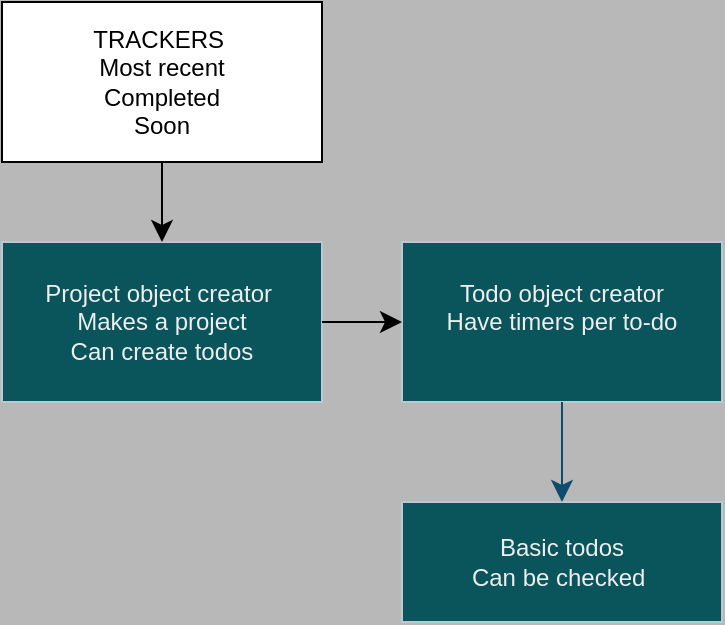 <mxfile version="28.0.6" pages="2">
  <diagram name="ToDo main logic " id="p2miaCa8XNRgx12W90hu">
    <mxGraphModel dx="537" dy="1082" grid="1" gridSize="10" guides="1" tooltips="1" connect="1" arrows="1" fold="1" page="1" pageScale="1" pageWidth="827" pageHeight="1169" background="#B8B8B8" math="0" shadow="0">
      <root>
        <mxCell id="0" />
        <mxCell id="1" parent="0" />
        <mxCell id="F7P97CC-9roM8lDs4JMB-1" value="Basic todos&lt;div&gt;Can be checked&amp;nbsp;&lt;/div&gt;" style="whiteSpace=wrap;html=1;labelBackgroundColor=none;fillColor=#09555B;strokeColor=#BAC8D3;fontColor=#EEEEEE;" parent="1" vertex="1">
          <mxGeometry x="320" y="270" width="160" height="60" as="geometry" />
        </mxCell>
        <mxCell id="eedVIyyWjkJHLJA6R_j0-2" value="Todo object creator&lt;div&gt;Have timers per to-do&lt;/div&gt;&lt;div&gt;&lt;br&gt;&lt;/div&gt;" style="rounded=0;whiteSpace=wrap;html=1;labelBackgroundColor=none;fillColor=#09555B;strokeColor=#BAC8D3;fontColor=#EEEEEE;" parent="1" vertex="1">
          <mxGeometry x="320" y="140" width="160" height="80" as="geometry" />
        </mxCell>
        <mxCell id="eedVIyyWjkJHLJA6R_j0-7" value="" style="edgeStyle=none;orthogonalLoop=1;jettySize=auto;html=1;rounded=0;fontSize=12;startSize=8;endSize=8;curved=1;entryX=0.5;entryY=0;entryDx=0;entryDy=0;labelBackgroundColor=none;fontColor=default;strokeColor=#0B4D6A;" parent="1" source="eedVIyyWjkJHLJA6R_j0-2" target="F7P97CC-9roM8lDs4JMB-1" edge="1">
          <mxGeometry width="140" relative="1" as="geometry">
            <mxPoint x="340" y="270" as="sourcePoint" />
            <mxPoint x="460" y="280" as="targetPoint" />
            <Array as="points" />
          </mxGeometry>
        </mxCell>
        <mxCell id="eedVIyyWjkJHLJA6R_j0-8" value="Project object creator&amp;nbsp;&lt;div&gt;Makes a project&lt;/div&gt;&lt;div&gt;Can create todos&lt;/div&gt;" style="rounded=0;whiteSpace=wrap;html=1;labelBackgroundColor=none;fillColor=#09555B;strokeColor=#BAC8D3;fontColor=#EEEEEE;" parent="1" vertex="1">
          <mxGeometry x="120" y="140" width="160" height="80" as="geometry" />
        </mxCell>
        <mxCell id="eedVIyyWjkJHLJA6R_j0-11" value="TRACKERS&amp;nbsp;&lt;div&gt;Most recent&lt;/div&gt;&lt;div&gt;Completed&lt;/div&gt;&lt;div&gt;Soon&lt;/div&gt;" style="rounded=0;whiteSpace=wrap;html=1;" parent="1" vertex="1">
          <mxGeometry x="120" y="20" width="160" height="80" as="geometry" />
        </mxCell>
        <mxCell id="eedVIyyWjkJHLJA6R_j0-13" value="" style="edgeStyle=none;orthogonalLoop=1;jettySize=auto;html=1;rounded=0;fontSize=12;startSize=8;endSize=8;curved=1;" parent="1" source="eedVIyyWjkJHLJA6R_j0-11" target="eedVIyyWjkJHLJA6R_j0-8" edge="1">
          <mxGeometry width="140" relative="1" as="geometry">
            <mxPoint x="250" y="140" as="sourcePoint" />
            <mxPoint x="390" y="140" as="targetPoint" />
            <Array as="points" />
          </mxGeometry>
        </mxCell>
        <mxCell id="eedVIyyWjkJHLJA6R_j0-15" value="" style="edgeStyle=none;orthogonalLoop=1;jettySize=auto;html=1;rounded=0;fontSize=12;startSize=8;endSize=8;curved=1;" parent="1" source="eedVIyyWjkJHLJA6R_j0-8" target="eedVIyyWjkJHLJA6R_j0-2" edge="1">
          <mxGeometry width="140" relative="1" as="geometry">
            <mxPoint x="300" y="170" as="sourcePoint" />
            <mxPoint x="440" y="170" as="targetPoint" />
            <Array as="points" />
          </mxGeometry>
        </mxCell>
      </root>
    </mxGraphModel>
  </diagram>
  <diagram id="ryO72WKTUOjQkfBHPh9A" name="ToDo object creator ">
    <mxGraphModel dx="784" dy="268" grid="0" gridSize="10" guides="1" tooltips="1" connect="1" arrows="1" fold="1" page="0" pageScale="1" pageWidth="827" pageHeight="1169" math="0" shadow="0">
      <root>
        <mxCell id="0" />
        <mxCell id="1" parent="0" />
      </root>
    </mxGraphModel>
  </diagram>
</mxfile>
